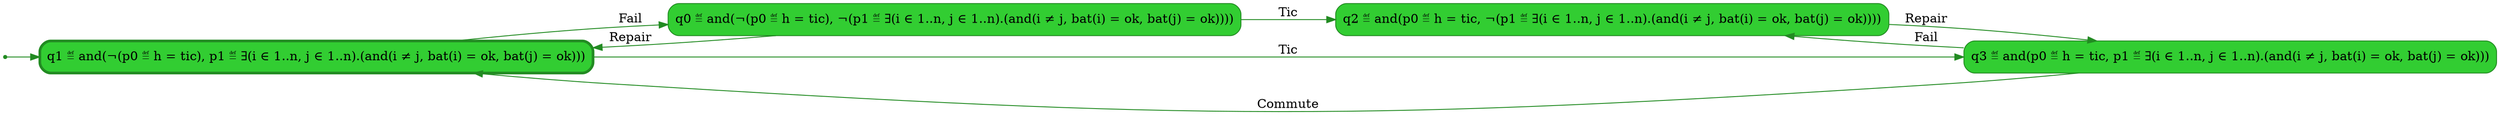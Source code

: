 digraph g {

	rankdir="LR"

	__invisible__[shape="point", color="forestgreen"]
	q1[label="q1 ≝ and(¬(p0 ≝ h = tic), p1 ≝ ∃(i ∈ 1..n, j ∈ 1..n).(and(i ≠ j, bat(i) = ok, bat(j) = ok)))", shape="box", style="rounded, filled", color="forestgreen", fillcolor="limegreen", penwidth=3] // Initial
	q0[label="q0 ≝ and(¬(p0 ≝ h = tic), ¬(p1 ≝ ∃(i ∈ 1..n, j ∈ 1..n).(and(i ≠ j, bat(i) = ok, bat(j) = ok))))", shape="box", style="rounded, filled", color="forestgreen", fillcolor="limegreen"]
	q2[label="q2 ≝ and(p0 ≝ h = tic, ¬(p1 ≝ ∃(i ∈ 1..n, j ∈ 1..n).(and(i ≠ j, bat(i) = ok, bat(j) = ok))))", shape="box", style="rounded, filled", color="forestgreen", fillcolor="limegreen"]
	q3[label="q3 ≝ and(p0 ≝ h = tic, p1 ≝ ∃(i ∈ 1..n, j ∈ 1..n).(and(i ≠ j, bat(i) = ok, bat(j) = ok)))", shape="box", style="rounded, filled", color="forestgreen", fillcolor="limegreen"]

	__invisible__ -> q1[color="forestgreen"]
	q1 -> q0[label="Fail", color="forestgreen"]
	q0 -> q1[label="Repair", color="forestgreen"]
	q0 -> q2[label="Tic", color="forestgreen"]
	q2 -> q3[label="Repair", color="forestgreen"]
	q3 -> q1[label="Commute", color="forestgreen"]
	q3 -> q2[label="Fail", color="forestgreen"]
	q1 -> q3[label="Tic", color="forestgreen"]

}
